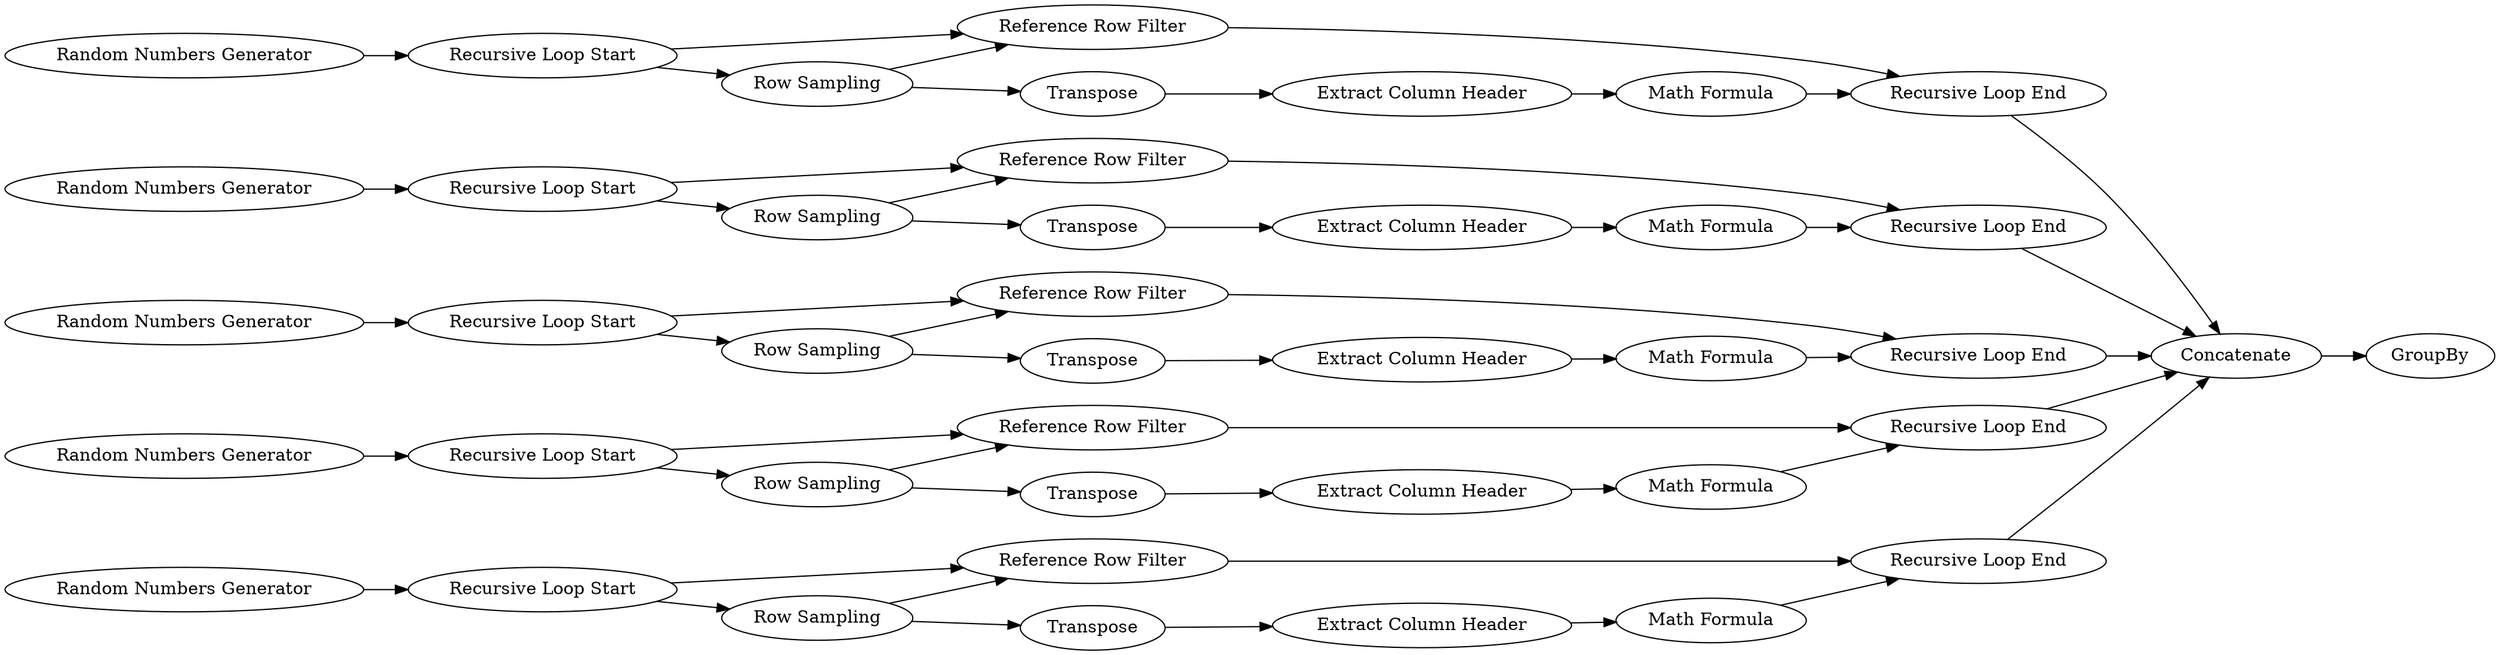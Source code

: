 digraph {
	1 [label="Random Numbers Generator"]
	2 [label="Row Sampling"]
	3 [label="Reference Row Filter"]
	4 [label=Transpose]
	5 [label="Math Formula"]
	6 [label="Extract Column Header"]
	7 [label="Recursive Loop End"]
	8 [label="Recursive Loop Start"]
	9 [label="Extract Column Header"]
	10 [label="Recursive Loop End"]
	11 [label="Recursive Loop Start"]
	12 [label="Random Numbers Generator"]
	13 [label="Row Sampling"]
	14 [label="Reference Row Filter"]
	15 [label=Transpose]
	16 [label="Math Formula"]
	17 [label="Row Sampling"]
	18 [label="Reference Row Filter"]
	19 [label=Transpose]
	20 [label="Extract Column Header"]
	21 [label="Math Formula"]
	22 [label="Recursive Loop End"]
	23 [label="Recursive Loop Start"]
	24 [label="Random Numbers Generator"]
	25 [label="Random Numbers Generator"]
	26 [label="Row Sampling"]
	27 [label="Reference Row Filter"]
	28 [label=Transpose]
	29 [label="Extract Column Header"]
	30 [label="Math Formula"]
	31 [label="Recursive Loop End"]
	32 [label="Recursive Loop Start"]
	33 [label="Random Numbers Generator"]
	34 [label="Row Sampling"]
	35 [label="Reference Row Filter"]
	36 [label=Transpose]
	37 [label="Extract Column Header"]
	38 [label="Math Formula"]
	39 [label="Recursive Loop End"]
	40 [label="Recursive Loop Start"]
	41 [label=Concatenate]
	42 [label=GroupBy]
	1 -> 8
	2 -> 3
	2 -> 4
	3 -> 7
	4 -> 6
	5 -> 7
	6 -> 5
	7 -> 41
	8 -> 3
	8 -> 2
	9 -> 16
	10 -> 41
	11 -> 13
	11 -> 14
	12 -> 11
	13 -> 14
	13 -> 15
	14 -> 10
	15 -> 9
	16 -> 10
	17 -> 19
	17 -> 18
	18 -> 22
	19 -> 20
	20 -> 21
	21 -> 22
	22 -> 41
	23 -> 18
	23 -> 17
	24 -> 23
	25 -> 32
	26 -> 28
	26 -> 27
	27 -> 31
	28 -> 29
	29 -> 30
	30 -> 31
	31 -> 41
	32 -> 27
	32 -> 26
	33 -> 40
	34 -> 36
	34 -> 35
	35 -> 39
	36 -> 37
	37 -> 38
	38 -> 39
	39 -> 41
	40 -> 35
	40 -> 34
	41 -> 42
	rankdir=LR
}
